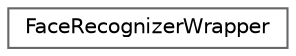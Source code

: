 digraph "Graphical Class Hierarchy"
{
 // LATEX_PDF_SIZE
  bgcolor="transparent";
  edge [fontname=Helvetica,fontsize=10,labelfontname=Helvetica,labelfontsize=10];
  node [fontname=Helvetica,fontsize=10,shape=box,height=0.2,width=0.4];
  rankdir="LR";
  Node0 [id="Node000000",label="FaceRecognizerWrapper",height=0.2,width=0.4,color="grey40", fillcolor="white", style="filled",URL="$classFaceRecognizerWrapper.html",tooltip=" "];
}
